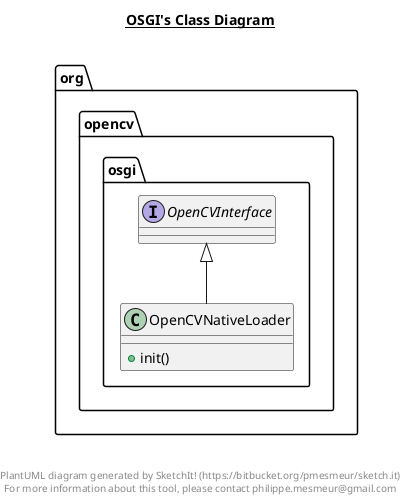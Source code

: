 @startuml

title __OSGI's Class Diagram__\n

  package org.opencv {
    package org.opencv.osgi {
      interface OpenCVInterface {
      }
    }
  }
  

  package org.opencv {
    package org.opencv.osgi {
      class OpenCVNativeLoader {
          + init()
      }
    }
  }
  

  OpenCVNativeLoader -up-|> OpenCVInterface


right footer


PlantUML diagram generated by SketchIt! (https://bitbucket.org/pmesmeur/sketch.it)
For more information about this tool, please contact philippe.mesmeur@gmail.com
endfooter

@enduml
